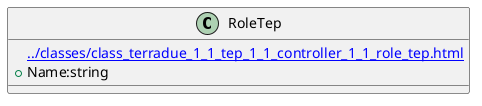 @startuml
class RoleTep {
[[../classes/class_terradue_1_1_tep_1_1_controller_1_1_role_tep.html]]
 +Name:string
}
@enduml
